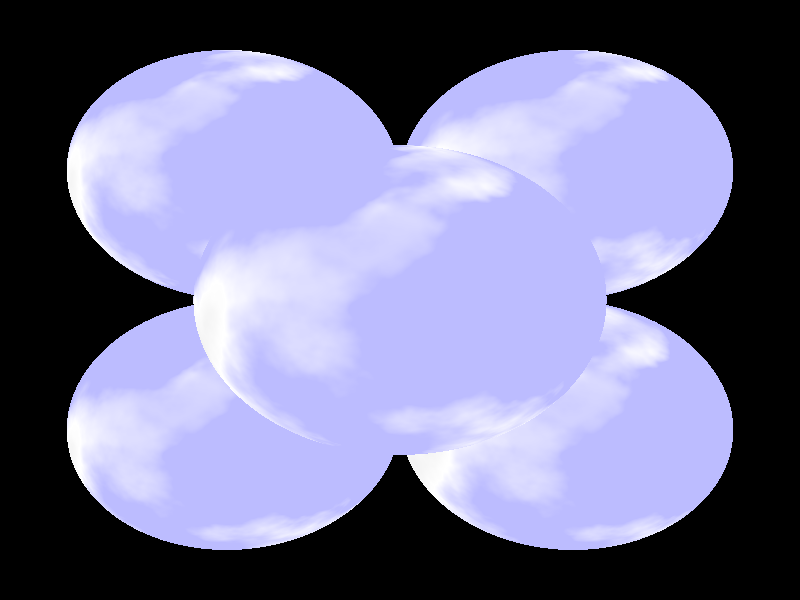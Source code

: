 // Scene Created by the Breeze Designer 2.0
// Written by Neville Richards

#include "colors.inc"
#include "textures.inc"
#include "shapes.inc"

// CAMERA POSITION
camera {
 right      < -1, 0, 0 > 
 up         < 0, 1, 0 > 
 direction  < 0, 0, 1 > 
 location   < 0, 0, 5 > 
 look_at    < 0, 0, 0 > 
}
// LIGHT _light3
light_source { < 0, 0, 22 > 
color White
}

// LIGHT _light4
light_source { < -10, 10, 10 > 
color White
}






// SPHERE _sphere4
sphere {  < 0, 0, 0 > 1
 texture { Bright_Blue_Sky }
 translate  < -1, -1, 0 > 
 }


// SPHERE _sphere4_0
sphere {  < 0, 0, 0 > 1
 texture { Bright_Blue_Sky }
 translate  < 1, 1, 0 > 
 }


// SPHERE _sphere4_1
sphere {  < 0, 0, 0 > 1
 texture { Bright_Blue_Sky }
 translate  < -1, 1, 0 > 
 }


// SPHERE _sphere4_1_2
sphere {  < 0, 0, 0 > 1
 texture { Bright_Blue_Sky }
 translate  < 1, -1, 0 > 
 }


// SPHERE _sphere4_3
sphere {  < 0, 0, 0 > 1
 texture { Bright_Blue_Sky }
 translate  < 0, 0, 1 > 
 }


// SPHERE _sphere4_3_4
sphere {  < 0, 0, 0 > 1
 texture { Bright_Blue_Sky }
 translate  < 0, 0, -1 > 
 }

